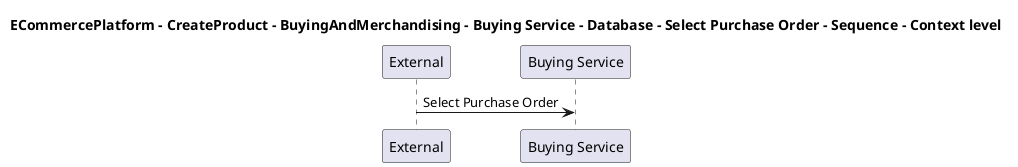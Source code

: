 @startuml

title ECommercePlatform - CreateProduct - BuyingAndMerchandising - Buying Service - Database - Select Purchase Order - Sequence - Context level

participant "External" as C4InterFlow.SoftwareSystems.ExternalSystem
participant "Buying Service" as ECommercePlatform.CreateProduct.BuyingAndMerchandising.SoftwareSystems.BuyingService

C4InterFlow.SoftwareSystems.ExternalSystem -> ECommercePlatform.CreateProduct.BuyingAndMerchandising.SoftwareSystems.BuyingService : Select Purchase Order


@enduml

